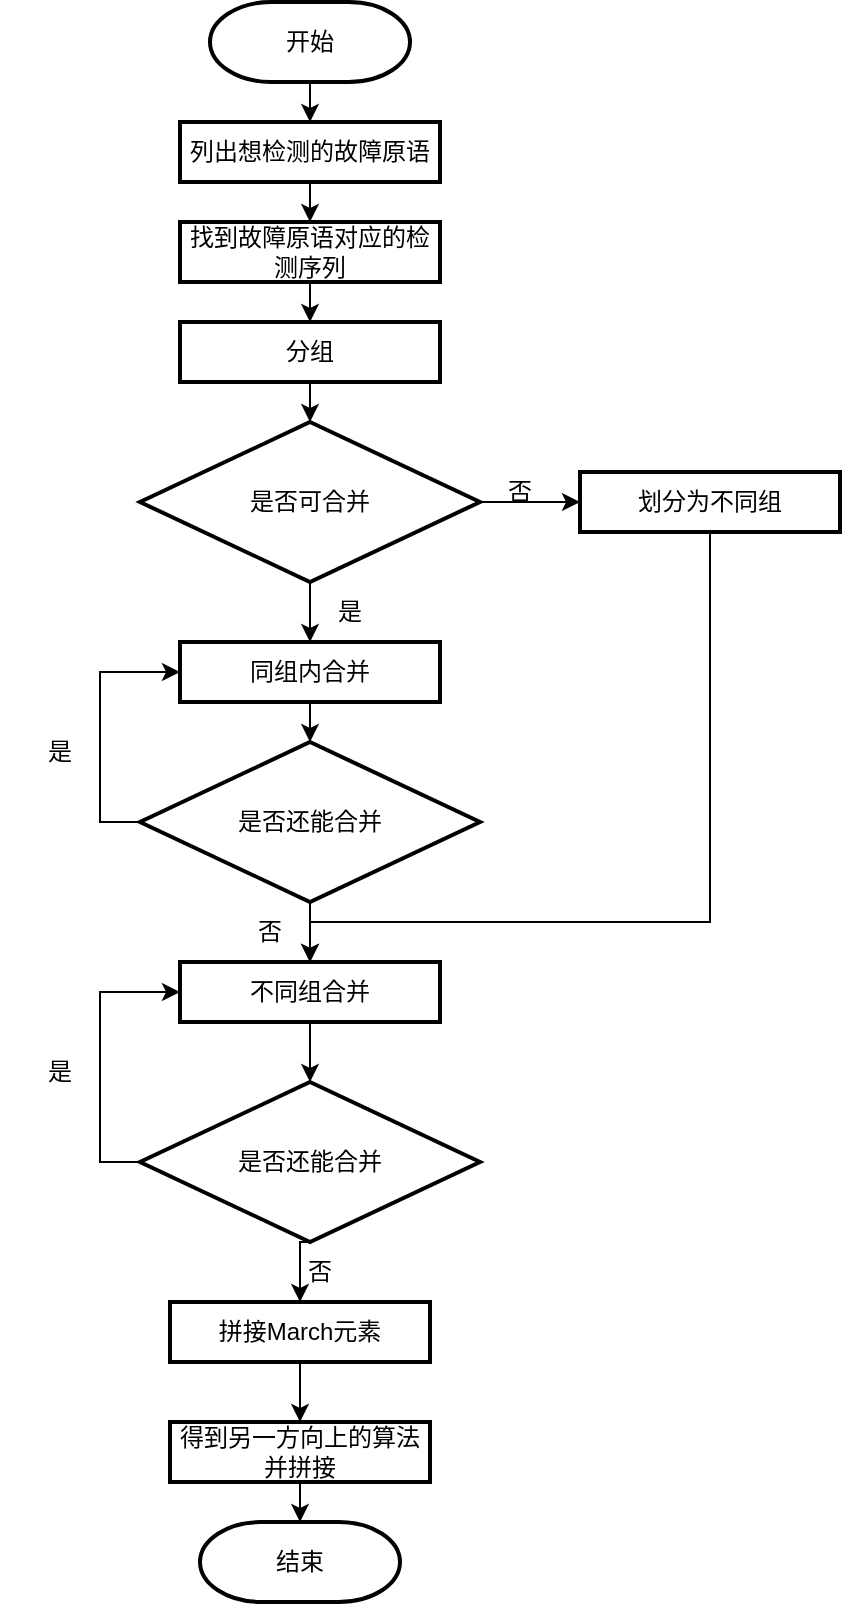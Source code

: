 <mxfile version="20.8.20" type="github">
  <diagram name="第 1 页" id="WD2iW0TmA2BiwTpobsJJ">
    <mxGraphModel dx="1114" dy="616" grid="1" gridSize="10" guides="1" tooltips="1" connect="1" arrows="1" fold="1" page="1" pageScale="1" pageWidth="827" pageHeight="1169" math="0" shadow="0">
      <root>
        <mxCell id="0" />
        <mxCell id="1" parent="0" />
        <mxCell id="ttMrLlS8LR5_MQvA2qy1-16" style="edgeStyle=orthogonalEdgeStyle;rounded=0;orthogonalLoop=1;jettySize=auto;html=1;exitX=0.5;exitY=1;exitDx=0;exitDy=0;exitPerimeter=0;entryX=0.5;entryY=0;entryDx=0;entryDy=0;" edge="1" parent="1" source="ttMrLlS8LR5_MQvA2qy1-2" target="ttMrLlS8LR5_MQvA2qy1-3">
          <mxGeometry relative="1" as="geometry" />
        </mxCell>
        <mxCell id="ttMrLlS8LR5_MQvA2qy1-2" value="开始" style="strokeWidth=2;html=1;shape=mxgraph.flowchart.terminator;whiteSpace=wrap;" vertex="1" parent="1">
          <mxGeometry x="345" y="20" width="100" height="40" as="geometry" />
        </mxCell>
        <mxCell id="ttMrLlS8LR5_MQvA2qy1-17" style="edgeStyle=orthogonalEdgeStyle;rounded=0;orthogonalLoop=1;jettySize=auto;html=1;exitX=0.5;exitY=1;exitDx=0;exitDy=0;entryX=0.5;entryY=0;entryDx=0;entryDy=0;" edge="1" parent="1" source="ttMrLlS8LR5_MQvA2qy1-3" target="ttMrLlS8LR5_MQvA2qy1-4">
          <mxGeometry relative="1" as="geometry" />
        </mxCell>
        <mxCell id="ttMrLlS8LR5_MQvA2qy1-3" value="列出想检测的故障原语" style="rounded=0;whiteSpace=wrap;html=1;strokeWidth=2;" vertex="1" parent="1">
          <mxGeometry x="330" y="80" width="130" height="30" as="geometry" />
        </mxCell>
        <mxCell id="ttMrLlS8LR5_MQvA2qy1-18" style="edgeStyle=orthogonalEdgeStyle;rounded=0;orthogonalLoop=1;jettySize=auto;html=1;exitX=0.5;exitY=1;exitDx=0;exitDy=0;entryX=0.5;entryY=0;entryDx=0;entryDy=0;" edge="1" parent="1" source="ttMrLlS8LR5_MQvA2qy1-4" target="ttMrLlS8LR5_MQvA2qy1-5">
          <mxGeometry relative="1" as="geometry" />
        </mxCell>
        <mxCell id="ttMrLlS8LR5_MQvA2qy1-4" value="找到故障原语对应的检测序列" style="rounded=0;whiteSpace=wrap;html=1;strokeWidth=2;" vertex="1" parent="1">
          <mxGeometry x="330" y="130" width="130" height="30" as="geometry" />
        </mxCell>
        <mxCell id="ttMrLlS8LR5_MQvA2qy1-34" style="edgeStyle=orthogonalEdgeStyle;rounded=0;orthogonalLoop=1;jettySize=auto;html=1;exitX=0.5;exitY=1;exitDx=0;exitDy=0;entryX=0.5;entryY=0;entryDx=0;entryDy=0;" edge="1" parent="1" source="ttMrLlS8LR5_MQvA2qy1-5" target="ttMrLlS8LR5_MQvA2qy1-6">
          <mxGeometry relative="1" as="geometry" />
        </mxCell>
        <mxCell id="ttMrLlS8LR5_MQvA2qy1-5" value="分组" style="rounded=0;whiteSpace=wrap;html=1;strokeWidth=2;" vertex="1" parent="1">
          <mxGeometry x="330" y="180" width="130" height="30" as="geometry" />
        </mxCell>
        <mxCell id="ttMrLlS8LR5_MQvA2qy1-21" style="edgeStyle=orthogonalEdgeStyle;rounded=0;orthogonalLoop=1;jettySize=auto;html=1;exitX=1;exitY=0.5;exitDx=0;exitDy=0;" edge="1" parent="1" source="ttMrLlS8LR5_MQvA2qy1-6" target="ttMrLlS8LR5_MQvA2qy1-9">
          <mxGeometry relative="1" as="geometry" />
        </mxCell>
        <mxCell id="ttMrLlS8LR5_MQvA2qy1-35" style="edgeStyle=orthogonalEdgeStyle;rounded=0;orthogonalLoop=1;jettySize=auto;html=1;exitX=0.5;exitY=1;exitDx=0;exitDy=0;entryX=0.5;entryY=0;entryDx=0;entryDy=0;" edge="1" parent="1" source="ttMrLlS8LR5_MQvA2qy1-6" target="ttMrLlS8LR5_MQvA2qy1-8">
          <mxGeometry relative="1" as="geometry" />
        </mxCell>
        <mxCell id="ttMrLlS8LR5_MQvA2qy1-6" value="是否可合并" style="rhombus;whiteSpace=wrap;html=1;strokeWidth=2;" vertex="1" parent="1">
          <mxGeometry x="310" y="230" width="170" height="80" as="geometry" />
        </mxCell>
        <mxCell id="ttMrLlS8LR5_MQvA2qy1-38" style="edgeStyle=orthogonalEdgeStyle;rounded=0;orthogonalLoop=1;jettySize=auto;html=1;exitX=0.5;exitY=1;exitDx=0;exitDy=0;entryX=0.5;entryY=0;entryDx=0;entryDy=0;" edge="1" parent="1" source="ttMrLlS8LR5_MQvA2qy1-8" target="ttMrLlS8LR5_MQvA2qy1-37">
          <mxGeometry relative="1" as="geometry" />
        </mxCell>
        <mxCell id="ttMrLlS8LR5_MQvA2qy1-8" value="同组内合并" style="rounded=0;whiteSpace=wrap;html=1;strokeWidth=2;" vertex="1" parent="1">
          <mxGeometry x="330" y="340" width="130" height="30" as="geometry" />
        </mxCell>
        <mxCell id="ttMrLlS8LR5_MQvA2qy1-41" style="edgeStyle=orthogonalEdgeStyle;rounded=0;orthogonalLoop=1;jettySize=auto;html=1;exitX=0.5;exitY=1;exitDx=0;exitDy=0;entryX=0.5;entryY=0;entryDx=0;entryDy=0;" edge="1" parent="1" source="ttMrLlS8LR5_MQvA2qy1-9" target="ttMrLlS8LR5_MQvA2qy1-10">
          <mxGeometry relative="1" as="geometry">
            <Array as="points">
              <mxPoint x="595" y="480" />
              <mxPoint x="395" y="480" />
            </Array>
          </mxGeometry>
        </mxCell>
        <mxCell id="ttMrLlS8LR5_MQvA2qy1-9" value="划分为不同组" style="rounded=0;whiteSpace=wrap;html=1;strokeWidth=2;" vertex="1" parent="1">
          <mxGeometry x="530" y="255" width="130" height="30" as="geometry" />
        </mxCell>
        <mxCell id="ttMrLlS8LR5_MQvA2qy1-24" style="edgeStyle=orthogonalEdgeStyle;rounded=0;orthogonalLoop=1;jettySize=auto;html=1;exitX=0.5;exitY=1;exitDx=0;exitDy=0;entryX=0.5;entryY=0;entryDx=0;entryDy=0;" edge="1" parent="1" source="ttMrLlS8LR5_MQvA2qy1-10" target="ttMrLlS8LR5_MQvA2qy1-11">
          <mxGeometry relative="1" as="geometry" />
        </mxCell>
        <mxCell id="ttMrLlS8LR5_MQvA2qy1-10" value="不同组合并" style="rounded=0;whiteSpace=wrap;html=1;strokeWidth=2;" vertex="1" parent="1">
          <mxGeometry x="330" y="500" width="130" height="30" as="geometry" />
        </mxCell>
        <mxCell id="ttMrLlS8LR5_MQvA2qy1-25" style="edgeStyle=orthogonalEdgeStyle;rounded=0;orthogonalLoop=1;jettySize=auto;html=1;exitX=0;exitY=0.5;exitDx=0;exitDy=0;entryX=0;entryY=0.5;entryDx=0;entryDy=0;" edge="1" parent="1" source="ttMrLlS8LR5_MQvA2qy1-11" target="ttMrLlS8LR5_MQvA2qy1-10">
          <mxGeometry relative="1" as="geometry" />
        </mxCell>
        <mxCell id="ttMrLlS8LR5_MQvA2qy1-26" style="edgeStyle=orthogonalEdgeStyle;rounded=0;orthogonalLoop=1;jettySize=auto;html=1;exitX=0.5;exitY=1;exitDx=0;exitDy=0;entryX=0.5;entryY=0;entryDx=0;entryDy=0;" edge="1" parent="1" source="ttMrLlS8LR5_MQvA2qy1-11" target="ttMrLlS8LR5_MQvA2qy1-12">
          <mxGeometry relative="1" as="geometry" />
        </mxCell>
        <mxCell id="ttMrLlS8LR5_MQvA2qy1-11" value="是否还能合并" style="rhombus;whiteSpace=wrap;html=1;strokeWidth=2;" vertex="1" parent="1">
          <mxGeometry x="310" y="560" width="170" height="80" as="geometry" />
        </mxCell>
        <mxCell id="ttMrLlS8LR5_MQvA2qy1-27" style="edgeStyle=orthogonalEdgeStyle;rounded=0;orthogonalLoop=1;jettySize=auto;html=1;exitX=0.5;exitY=1;exitDx=0;exitDy=0;entryX=0.5;entryY=0;entryDx=0;entryDy=0;" edge="1" parent="1" source="ttMrLlS8LR5_MQvA2qy1-12" target="ttMrLlS8LR5_MQvA2qy1-13">
          <mxGeometry relative="1" as="geometry" />
        </mxCell>
        <mxCell id="ttMrLlS8LR5_MQvA2qy1-12" value="拼接March元素" style="rounded=0;whiteSpace=wrap;html=1;strokeWidth=2;" vertex="1" parent="1">
          <mxGeometry x="325" y="670" width="130" height="30" as="geometry" />
        </mxCell>
        <mxCell id="ttMrLlS8LR5_MQvA2qy1-28" style="edgeStyle=orthogonalEdgeStyle;rounded=0;orthogonalLoop=1;jettySize=auto;html=1;exitX=0.5;exitY=1;exitDx=0;exitDy=0;entryX=0.5;entryY=0;entryDx=0;entryDy=0;entryPerimeter=0;" edge="1" parent="1" source="ttMrLlS8LR5_MQvA2qy1-13" target="ttMrLlS8LR5_MQvA2qy1-14">
          <mxGeometry relative="1" as="geometry" />
        </mxCell>
        <mxCell id="ttMrLlS8LR5_MQvA2qy1-13" value="得到另一方向上的算法并拼接" style="rounded=0;whiteSpace=wrap;html=1;strokeWidth=2;" vertex="1" parent="1">
          <mxGeometry x="325" y="730" width="130" height="30" as="geometry" />
        </mxCell>
        <mxCell id="ttMrLlS8LR5_MQvA2qy1-14" value="结束" style="strokeWidth=2;html=1;shape=mxgraph.flowchart.terminator;whiteSpace=wrap;" vertex="1" parent="1">
          <mxGeometry x="340" y="780" width="100" height="40" as="geometry" />
        </mxCell>
        <mxCell id="ttMrLlS8LR5_MQvA2qy1-30" value="否" style="text;html=1;strokeColor=none;fillColor=none;align=center;verticalAlign=middle;whiteSpace=wrap;rounded=0;" vertex="1" parent="1">
          <mxGeometry x="470" y="250" width="60" height="30" as="geometry" />
        </mxCell>
        <mxCell id="ttMrLlS8LR5_MQvA2qy1-31" value="否" style="text;html=1;strokeColor=none;fillColor=none;align=center;verticalAlign=middle;whiteSpace=wrap;rounded=0;" vertex="1" parent="1">
          <mxGeometry x="370" y="640" width="60" height="30" as="geometry" />
        </mxCell>
        <mxCell id="ttMrLlS8LR5_MQvA2qy1-32" value="是" style="text;html=1;strokeColor=none;fillColor=none;align=center;verticalAlign=middle;whiteSpace=wrap;rounded=0;" vertex="1" parent="1">
          <mxGeometry x="240" y="540" width="60" height="30" as="geometry" />
        </mxCell>
        <mxCell id="ttMrLlS8LR5_MQvA2qy1-39" style="edgeStyle=orthogonalEdgeStyle;rounded=0;orthogonalLoop=1;jettySize=auto;html=1;exitX=0.5;exitY=1;exitDx=0;exitDy=0;entryX=0.5;entryY=0;entryDx=0;entryDy=0;" edge="1" parent="1" source="ttMrLlS8LR5_MQvA2qy1-37" target="ttMrLlS8LR5_MQvA2qy1-10">
          <mxGeometry relative="1" as="geometry" />
        </mxCell>
        <mxCell id="ttMrLlS8LR5_MQvA2qy1-40" style="edgeStyle=orthogonalEdgeStyle;rounded=0;orthogonalLoop=1;jettySize=auto;html=1;exitX=0;exitY=0.5;exitDx=0;exitDy=0;entryX=0;entryY=0.5;entryDx=0;entryDy=0;" edge="1" parent="1" source="ttMrLlS8LR5_MQvA2qy1-37" target="ttMrLlS8LR5_MQvA2qy1-8">
          <mxGeometry relative="1" as="geometry" />
        </mxCell>
        <mxCell id="ttMrLlS8LR5_MQvA2qy1-37" value="是否还能合并" style="rhombus;whiteSpace=wrap;html=1;strokeWidth=2;" vertex="1" parent="1">
          <mxGeometry x="310" y="390" width="170" height="80" as="geometry" />
        </mxCell>
        <mxCell id="ttMrLlS8LR5_MQvA2qy1-42" value="是" style="text;html=1;strokeColor=none;fillColor=none;align=center;verticalAlign=middle;whiteSpace=wrap;rounded=0;" vertex="1" parent="1">
          <mxGeometry x="240" y="380" width="60" height="30" as="geometry" />
        </mxCell>
        <mxCell id="ttMrLlS8LR5_MQvA2qy1-43" value="否" style="text;html=1;strokeColor=none;fillColor=none;align=center;verticalAlign=middle;whiteSpace=wrap;rounded=0;" vertex="1" parent="1">
          <mxGeometry x="345" y="470" width="60" height="30" as="geometry" />
        </mxCell>
        <mxCell id="ttMrLlS8LR5_MQvA2qy1-44" value="是" style="text;html=1;strokeColor=none;fillColor=none;align=center;verticalAlign=middle;whiteSpace=wrap;rounded=0;" vertex="1" parent="1">
          <mxGeometry x="385" y="310" width="60" height="30" as="geometry" />
        </mxCell>
      </root>
    </mxGraphModel>
  </diagram>
</mxfile>
